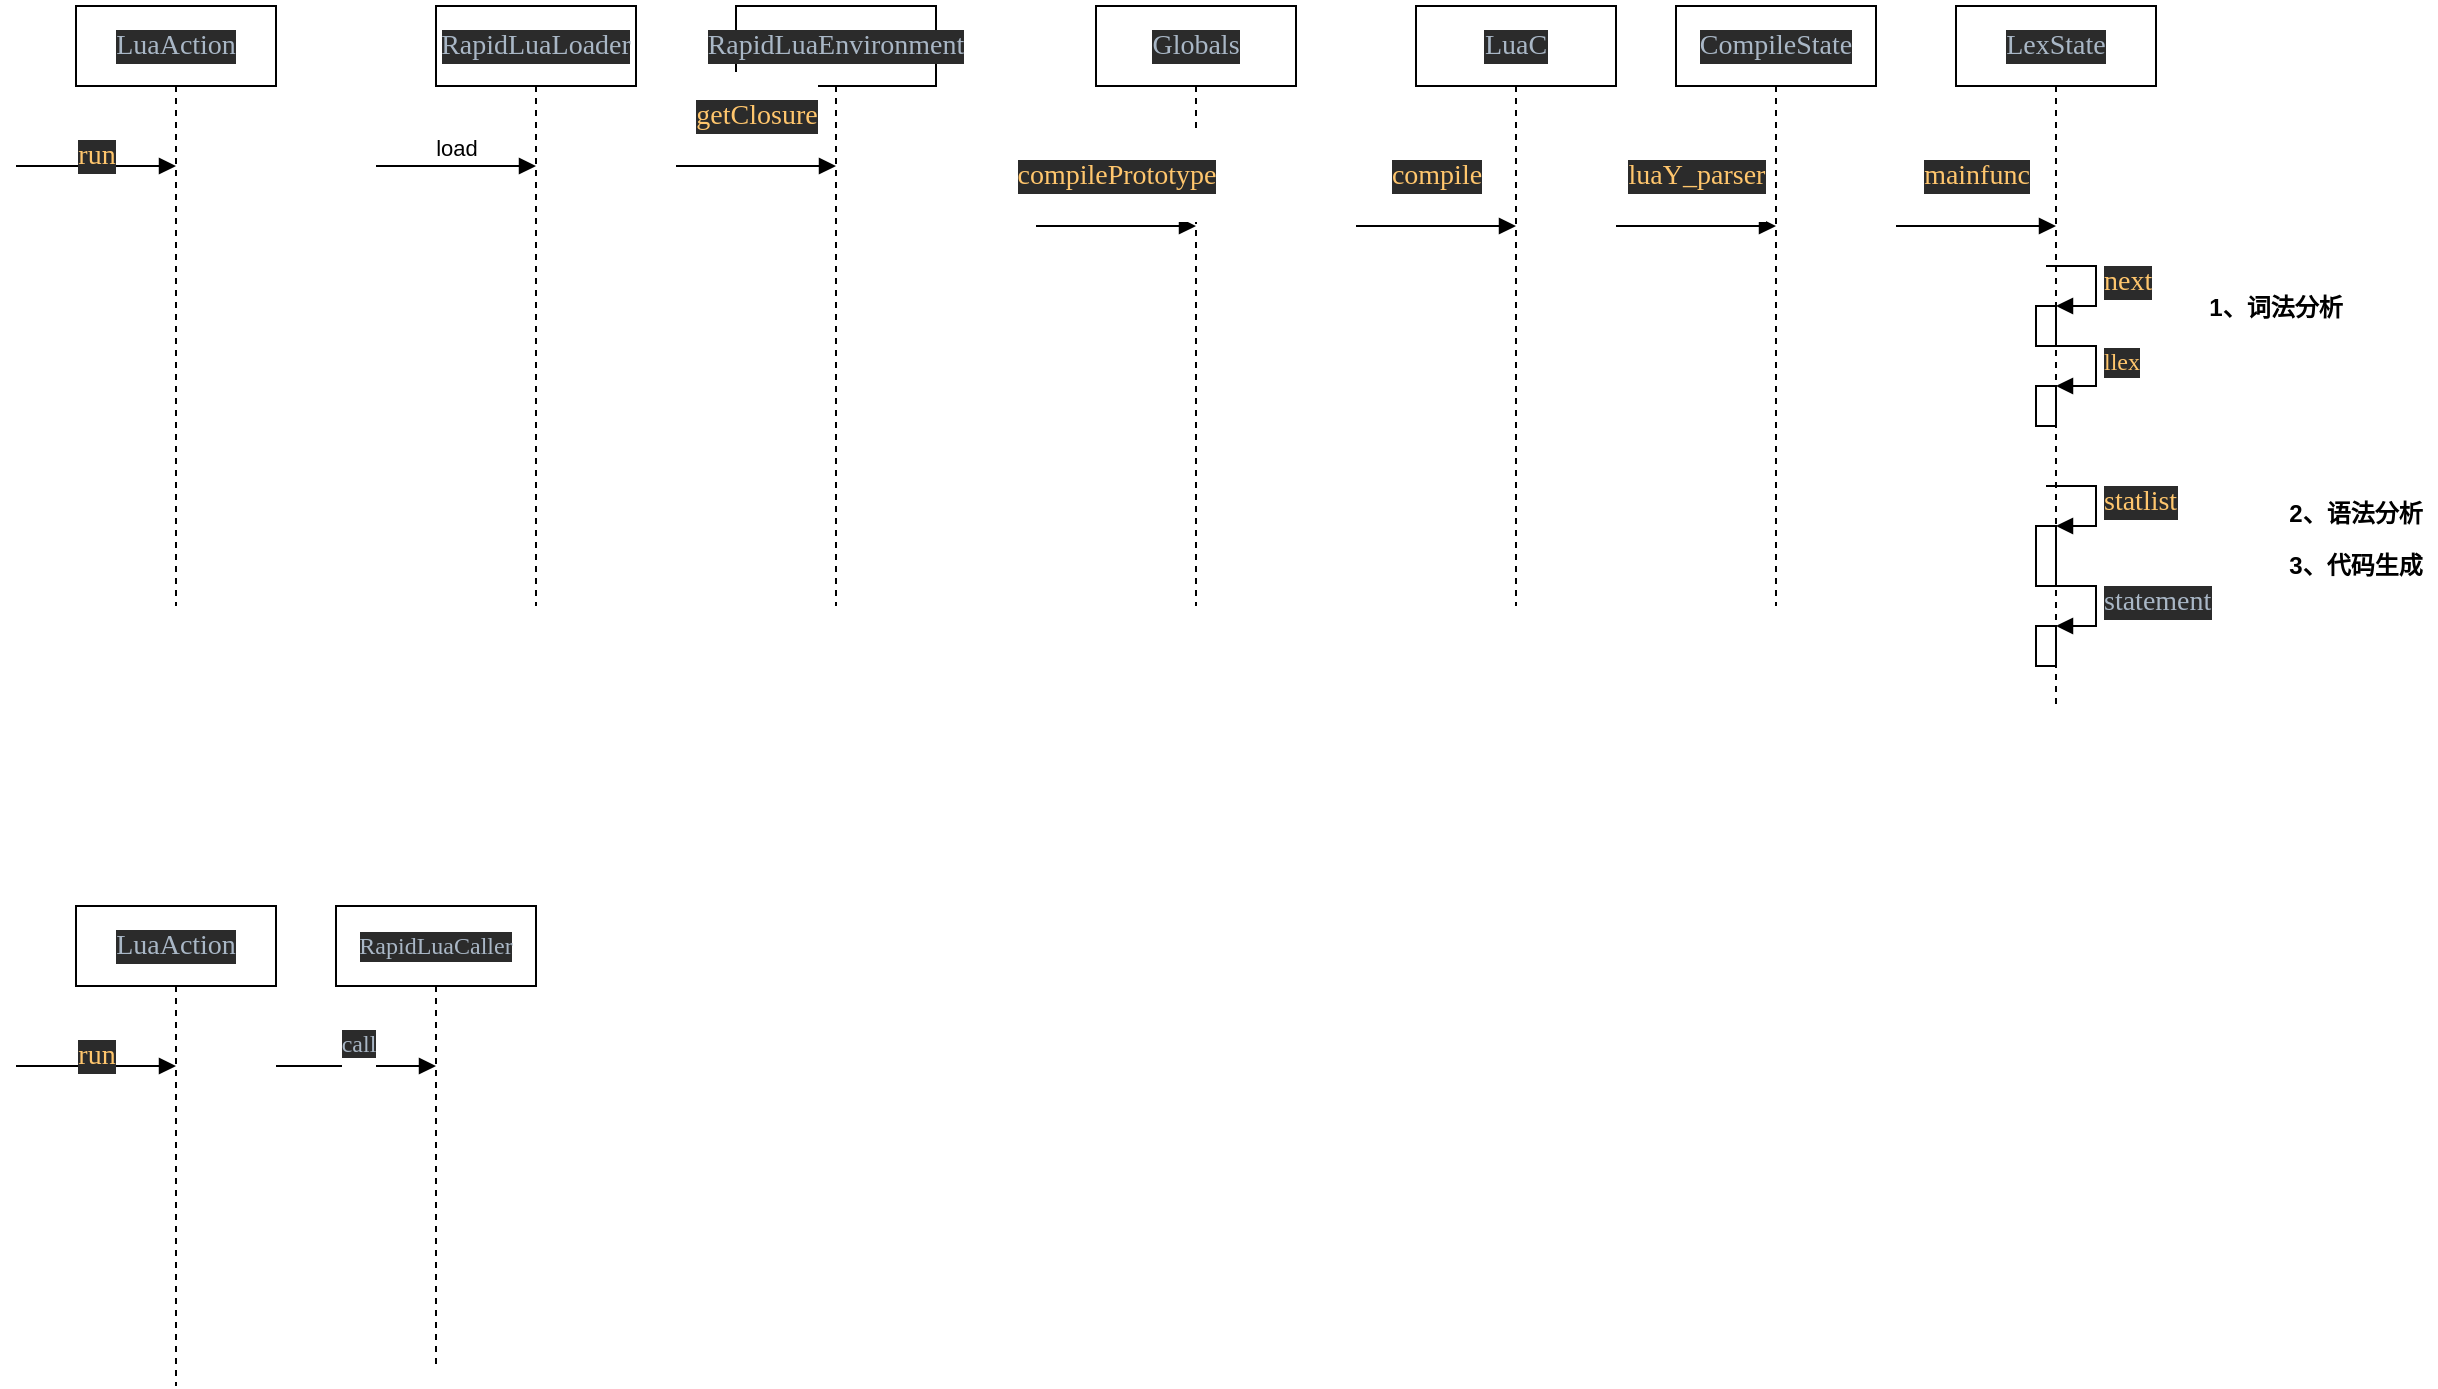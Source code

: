 <mxfile version="14.1.8" type="github" pages="2">
  <diagram id="38ZjFlmooQbY5nufkzOg" name="脚本解析与字节码生成">
    <mxGraphModel dx="1055" dy="542" grid="1" gridSize="10" guides="1" tooltips="1" connect="1" arrows="1" fold="1" page="1" pageScale="1" pageWidth="827" pageHeight="1169" math="0" shadow="0">
      <root>
        <mxCell id="0" />
        <mxCell id="1" parent="0" />
        <mxCell id="tPIpaodHMRVidKeAbp10-1" value="&lt;pre style=&quot;background-color: #2b2b2b ; color: #a9b7c6 ; font-family: &amp;#34;menlo&amp;#34; ; font-size: 10.5pt&quot;&gt;RapidLuaLoader&lt;/pre&gt;" style="shape=umlLifeline;perimeter=lifelinePerimeter;whiteSpace=wrap;html=1;container=1;collapsible=0;recursiveResize=0;outlineConnect=0;" parent="1" vertex="1">
          <mxGeometry x="470" y="320" width="100" height="300" as="geometry" />
        </mxCell>
        <mxCell id="tPIpaodHMRVidKeAbp10-3" value="1、词法分析" style="text;align=center;fontStyle=1;verticalAlign=middle;spacingLeft=3;spacingRight=3;strokeColor=none;rotatable=0;points=[[0,0.5],[1,0.5]];portConstraint=eastwest;" parent="1" vertex="1">
          <mxGeometry x="1350" y="457" width="80" height="26" as="geometry" />
        </mxCell>
        <mxCell id="tPIpaodHMRVidKeAbp10-4" value="2、语法分析" style="text;align=center;fontStyle=1;verticalAlign=middle;spacingLeft=3;spacingRight=3;strokeColor=none;rotatable=0;points=[[0,0.5],[1,0.5]];portConstraint=eastwest;" parent="1" vertex="1">
          <mxGeometry x="1390" y="560" width="80" height="26" as="geometry" />
        </mxCell>
        <mxCell id="tPIpaodHMRVidKeAbp10-5" value="3、代码生成" style="text;align=center;fontStyle=1;verticalAlign=middle;spacingLeft=3;spacingRight=3;strokeColor=none;rotatable=0;points=[[0,0.5],[1,0.5]];portConstraint=eastwest;" parent="1" vertex="1">
          <mxGeometry x="1390" y="586" width="80" height="26" as="geometry" />
        </mxCell>
        <mxCell id="tPIpaodHMRVidKeAbp10-6" value="load" style="html=1;verticalAlign=bottom;endArrow=block;" parent="1" edge="1">
          <mxGeometry width="80" relative="1" as="geometry">
            <mxPoint x="440" y="400" as="sourcePoint" />
            <mxPoint x="520" y="400" as="targetPoint" />
          </mxGeometry>
        </mxCell>
        <mxCell id="tPIpaodHMRVidKeAbp10-7" value="&lt;pre style=&quot;background-color: #2b2b2b ; color: #a9b7c6 ; font-family: &amp;#34;menlo&amp;#34; ; font-size: 10.5pt&quot;&gt;&lt;pre style=&quot;font-family: &amp;#34;menlo&amp;#34; ; font-size: 10.5pt&quot;&gt;RapidLuaEnvironment&lt;/pre&gt;&lt;/pre&gt;" style="shape=umlLifeline;perimeter=lifelinePerimeter;whiteSpace=wrap;html=1;container=1;collapsible=0;recursiveResize=0;outlineConnect=0;" parent="1" vertex="1">
          <mxGeometry x="620" y="320" width="100" height="300" as="geometry" />
        </mxCell>
        <mxCell id="tPIpaodHMRVidKeAbp10-8" value="&lt;pre style=&quot;background-color: #2b2b2b ; color: #a9b7c6 ; font-family: &amp;#34;menlo&amp;#34; ; font-size: 10.5pt&quot;&gt;&lt;span style=&quot;color: #ffc66d&quot;&gt;getClosure&lt;/span&gt;&lt;/pre&gt;" style="html=1;verticalAlign=bottom;endArrow=block;" parent="1" edge="1">
          <mxGeometry width="80" relative="1" as="geometry">
            <mxPoint x="590" y="400" as="sourcePoint" />
            <mxPoint x="670" y="400" as="targetPoint" />
            <mxPoint as="offset" />
          </mxGeometry>
        </mxCell>
        <mxCell id="tPIpaodHMRVidKeAbp10-9" value="&lt;pre style=&quot;background-color: #2b2b2b ; color: #a9b7c6 ; font-family: &amp;#34;menlo&amp;#34; ; font-size: 10.5pt&quot;&gt;&lt;pre style=&quot;font-family: &amp;#34;menlo&amp;#34; ; font-size: 10.5pt&quot;&gt;Globals&lt;/pre&gt;&lt;/pre&gt;" style="shape=umlLifeline;perimeter=lifelinePerimeter;whiteSpace=wrap;html=1;container=1;collapsible=0;recursiveResize=0;outlineConnect=0;" parent="1" vertex="1">
          <mxGeometry x="800" y="320" width="100" height="300" as="geometry" />
        </mxCell>
        <mxCell id="tPIpaodHMRVidKeAbp10-10" value="&lt;pre style=&quot;background-color: #2b2b2b ; color: #a9b7c6 ; font-family: &amp;#34;menlo&amp;#34; ; font-size: 10.5pt&quot;&gt;&lt;span style=&quot;color: #ffc66d&quot;&gt;compilePrototype&lt;/span&gt;&lt;/pre&gt;" style="html=1;verticalAlign=bottom;endArrow=block;" parent="1" edge="1">
          <mxGeometry width="80" relative="1" as="geometry">
            <mxPoint x="770" y="430" as="sourcePoint" />
            <mxPoint x="850" y="430" as="targetPoint" />
          </mxGeometry>
        </mxCell>
        <mxCell id="tPIpaodHMRVidKeAbp10-11" value="&lt;pre style=&quot;background-color: #2b2b2b ; color: #a9b7c6 ; font-family: &amp;#34;menlo&amp;#34; ; font-size: 10.5pt&quot;&gt;&lt;pre style=&quot;font-family: &amp;#34;menlo&amp;#34; ; font-size: 10.5pt&quot;&gt;&lt;pre style=&quot;font-family: &amp;#34;menlo&amp;#34; ; font-size: 10.5pt&quot;&gt;LuaC&lt;/pre&gt;&lt;/pre&gt;&lt;/pre&gt;" style="shape=umlLifeline;perimeter=lifelinePerimeter;whiteSpace=wrap;html=1;container=1;collapsible=0;recursiveResize=0;outlineConnect=0;" parent="1" vertex="1">
          <mxGeometry x="960" y="320" width="100" height="300" as="geometry" />
        </mxCell>
        <mxCell id="tPIpaodHMRVidKeAbp10-12" value="&lt;pre style=&quot;background-color: #2b2b2b ; color: #a9b7c6 ; font-family: &amp;#34;menlo&amp;#34; ; font-size: 10.5pt&quot;&gt;&lt;pre style=&quot;font-family: &amp;#34;menlo&amp;#34; ; font-size: 10.5pt&quot;&gt;&lt;span style=&quot;color: #ffc66d&quot;&gt;compile&lt;/span&gt;&lt;/pre&gt;&lt;/pre&gt;" style="html=1;verticalAlign=bottom;endArrow=block;" parent="1" edge="1">
          <mxGeometry width="80" relative="1" as="geometry">
            <mxPoint x="930" y="430" as="sourcePoint" />
            <mxPoint x="1010" y="430" as="targetPoint" />
          </mxGeometry>
        </mxCell>
        <mxCell id="tPIpaodHMRVidKeAbp10-13" value="&lt;pre style=&quot;background-color: #2b2b2b ; color: #a9b7c6 ; font-family: &amp;#34;menlo&amp;#34; ; font-size: 10.5pt&quot;&gt;&lt;pre style=&quot;font-family: &amp;#34;menlo&amp;#34; ; font-size: 10.5pt&quot;&gt;&lt;pre style=&quot;font-family: &amp;#34;menlo&amp;#34; ; font-size: 10.5pt&quot;&gt;&lt;pre style=&quot;font-family: &amp;#34;menlo&amp;#34; ; font-size: 10.5pt&quot;&gt;CompileState&lt;/pre&gt;&lt;/pre&gt;&lt;/pre&gt;&lt;/pre&gt;" style="shape=umlLifeline;perimeter=lifelinePerimeter;whiteSpace=wrap;html=1;container=1;collapsible=0;recursiveResize=0;outlineConnect=0;" parent="1" vertex="1">
          <mxGeometry x="1090" y="320" width="100" height="300" as="geometry" />
        </mxCell>
        <mxCell id="tPIpaodHMRVidKeAbp10-14" value="&lt;pre style=&quot;background-color: #2b2b2b ; color: #a9b7c6 ; font-family: &amp;#34;menlo&amp;#34; ; font-size: 10.5pt&quot;&gt;&lt;pre style=&quot;font-family: &amp;#34;menlo&amp;#34; ; font-size: 10.5pt&quot;&gt;&lt;pre style=&quot;font-family: &amp;#34;menlo&amp;#34; ; font-size: 10.5pt&quot;&gt;&lt;span style=&quot;color: #ffc66d&quot;&gt;luaY_parser&lt;/span&gt;&lt;/pre&gt;&lt;/pre&gt;&lt;/pre&gt;" style="html=1;verticalAlign=bottom;endArrow=block;" parent="1" edge="1">
          <mxGeometry width="80" relative="1" as="geometry">
            <mxPoint x="1060" y="430" as="sourcePoint" />
            <mxPoint x="1140" y="430" as="targetPoint" />
            <mxPoint as="offset" />
          </mxGeometry>
        </mxCell>
        <mxCell id="tPIpaodHMRVidKeAbp10-15" value="&lt;pre style=&quot;background-color: #2b2b2b ; color: #a9b7c6 ; font-family: &amp;#34;menlo&amp;#34; ; font-size: 10.5pt&quot;&gt;&lt;pre style=&quot;font-family: &amp;#34;menlo&amp;#34; ; font-size: 10.5pt&quot;&gt;&lt;pre style=&quot;font-family: &amp;#34;menlo&amp;#34; ; font-size: 10.5pt&quot;&gt;&lt;pre style=&quot;font-family: &amp;#34;menlo&amp;#34; ; font-size: 10.5pt&quot;&gt;&lt;pre style=&quot;font-family: &amp;#34;menlo&amp;#34; ; font-size: 10.5pt&quot;&gt;LexState&lt;/pre&gt;&lt;/pre&gt;&lt;/pre&gt;&lt;/pre&gt;&lt;/pre&gt;" style="shape=umlLifeline;perimeter=lifelinePerimeter;whiteSpace=wrap;html=1;container=1;collapsible=0;recursiveResize=0;outlineConnect=0;" parent="1" vertex="1">
          <mxGeometry x="1230" y="320" width="100" height="350" as="geometry" />
        </mxCell>
        <mxCell id="tPIpaodHMRVidKeAbp10-27" value="" style="html=1;points=[];perimeter=orthogonalPerimeter;" parent="tPIpaodHMRVidKeAbp10-15" vertex="1">
          <mxGeometry x="40" y="260" width="10" height="30" as="geometry" />
        </mxCell>
        <mxCell id="tPIpaodHMRVidKeAbp10-28" value="&lt;pre style=&quot;color: rgb(169 , 183 , 198) ; font-size: 10.5pt ; text-align: center ; background-color: rgb(43 , 43 , 43) ; font-family: &amp;#34;menlo&amp;#34;&quot;&gt;&lt;span style=&quot;color: rgb(255 , 198 , 109)&quot;&gt;statlist&lt;/span&gt;&lt;/pre&gt;" style="edgeStyle=orthogonalEdgeStyle;html=1;align=left;spacingLeft=2;endArrow=block;rounded=0;entryX=1;entryY=0;" parent="tPIpaodHMRVidKeAbp10-15" target="tPIpaodHMRVidKeAbp10-27" edge="1">
          <mxGeometry relative="1" as="geometry">
            <mxPoint x="45" y="240" as="sourcePoint" />
            <Array as="points">
              <mxPoint x="70" y="240" />
            </Array>
          </mxGeometry>
        </mxCell>
        <mxCell id="tPIpaodHMRVidKeAbp10-29" value="" style="html=1;points=[];perimeter=orthogonalPerimeter;" parent="tPIpaodHMRVidKeAbp10-15" vertex="1">
          <mxGeometry x="40" y="310" width="10" height="20" as="geometry" />
        </mxCell>
        <mxCell id="tPIpaodHMRVidKeAbp10-30" value="&lt;pre style=&quot;color: rgb(169 , 183 , 198) ; font-size: 10.5pt ; text-align: center ; background-color: rgb(43 , 43 , 43) ; font-family: &amp;#34;menlo&amp;#34;&quot;&gt;&lt;pre style=&quot;font-size: 10.5pt ; font-family: &amp;#34;menlo&amp;#34;&quot;&gt;statement&lt;/pre&gt;&lt;/pre&gt;" style="edgeStyle=orthogonalEdgeStyle;html=1;align=left;spacingLeft=2;endArrow=block;rounded=0;entryX=1;entryY=0;" parent="tPIpaodHMRVidKeAbp10-15" target="tPIpaodHMRVidKeAbp10-29" edge="1">
          <mxGeometry relative="1" as="geometry">
            <mxPoint x="45.0" y="290" as="sourcePoint" />
            <Array as="points">
              <mxPoint x="70" y="290" />
            </Array>
          </mxGeometry>
        </mxCell>
        <mxCell id="g4XspyBKglq9ioUMi1Nu-1" value="" style="html=1;points=[];perimeter=orthogonalPerimeter;" vertex="1" parent="tPIpaodHMRVidKeAbp10-15">
          <mxGeometry x="40" y="150" width="10" height="20" as="geometry" />
        </mxCell>
        <mxCell id="g4XspyBKglq9ioUMi1Nu-2" value="&lt;pre style=&quot;color: rgb(169 , 183 , 198) ; font-size: 10.5pt ; text-align: center ; background-color: rgb(43 , 43 , 43) ; font-family: &amp;#34;menlo&amp;#34;&quot;&gt;&lt;span style=&quot;color: rgb(255 , 198 , 109)&quot;&gt;next&lt;/span&gt;&lt;/pre&gt;" style="edgeStyle=orthogonalEdgeStyle;html=1;align=left;spacingLeft=2;endArrow=block;rounded=0;entryX=1;entryY=0;" edge="1" parent="tPIpaodHMRVidKeAbp10-15" target="g4XspyBKglq9ioUMi1Nu-1">
          <mxGeometry relative="1" as="geometry">
            <mxPoint x="45" y="130" as="sourcePoint" />
            <Array as="points">
              <mxPoint x="70" y="130" />
            </Array>
          </mxGeometry>
        </mxCell>
        <mxCell id="g4XspyBKglq9ioUMi1Nu-3" value="" style="html=1;points=[];perimeter=orthogonalPerimeter;" vertex="1" parent="tPIpaodHMRVidKeAbp10-15">
          <mxGeometry x="40" y="190" width="10" height="20" as="geometry" />
        </mxCell>
        <mxCell id="g4XspyBKglq9ioUMi1Nu-4" value="&lt;pre style=&quot;color: rgb(169 , 183 , 198) ; font-size: 10.5pt ; text-align: center ; background-color: rgb(43 , 43 , 43) ; font-family: &amp;#34;menlo&amp;#34;&quot;&gt;&lt;pre style=&quot;font-family: &amp;#34;menlo&amp;#34; ; font-size: 9pt&quot;&gt;&lt;span style=&quot;color: #ffc66d&quot;&gt;llex&lt;/span&gt;&lt;/pre&gt;&lt;/pre&gt;" style="edgeStyle=orthogonalEdgeStyle;html=1;align=left;spacingLeft=2;endArrow=block;rounded=0;entryX=1;entryY=0;" edge="1" parent="tPIpaodHMRVidKeAbp10-15" target="g4XspyBKglq9ioUMi1Nu-3">
          <mxGeometry relative="1" as="geometry">
            <mxPoint x="45" y="170" as="sourcePoint" />
            <Array as="points">
              <mxPoint x="70" y="170" />
            </Array>
          </mxGeometry>
        </mxCell>
        <mxCell id="tPIpaodHMRVidKeAbp10-16" value="&lt;pre style=&quot;background-color: #2b2b2b ; color: #a9b7c6 ; font-family: &amp;#34;menlo&amp;#34; ; font-size: 10.5pt&quot;&gt;&lt;pre style=&quot;font-family: &amp;#34;menlo&amp;#34; ; font-size: 10.5pt&quot;&gt;&lt;pre style=&quot;font-family: &amp;#34;menlo&amp;#34; ; font-size: 10.5pt&quot;&gt;&lt;pre style=&quot;font-family: &amp;#34;menlo&amp;#34; ; font-size: 10.5pt&quot;&gt;&lt;span style=&quot;color: #ffc66d&quot;&gt;mainfunc&lt;/span&gt;&lt;/pre&gt;&lt;/pre&gt;&lt;/pre&gt;&lt;/pre&gt;" style="html=1;verticalAlign=bottom;endArrow=block;" parent="1" edge="1">
          <mxGeometry width="80" relative="1" as="geometry">
            <mxPoint x="1200" y="430" as="sourcePoint" />
            <mxPoint x="1280" y="430" as="targetPoint" />
          </mxGeometry>
        </mxCell>
        <mxCell id="tPIpaodHMRVidKeAbp10-37" value="&lt;pre style=&quot;background-color: #2b2b2b ; color: #a9b7c6 ; font-family: &amp;#34;menlo&amp;#34; ; font-size: 10.5pt&quot;&gt;&lt;pre style=&quot;font-family: &amp;#34;menlo&amp;#34; ; font-size: 10.5pt&quot;&gt;LuaAction&lt;/pre&gt;&lt;/pre&gt;" style="shape=umlLifeline;perimeter=lifelinePerimeter;whiteSpace=wrap;html=1;container=1;collapsible=0;recursiveResize=0;outlineConnect=0;" parent="1" vertex="1">
          <mxGeometry x="290" y="320" width="100" height="300" as="geometry" />
        </mxCell>
        <mxCell id="tPIpaodHMRVidKeAbp10-38" value="&lt;pre style=&quot;background-color: #2b2b2b ; color: #a9b7c6 ; font-family: &amp;#34;menlo&amp;#34; ; font-size: 10.5pt&quot;&gt;&lt;span style=&quot;color: #ffc66d&quot;&gt;run&lt;/span&gt;&lt;/pre&gt;" style="html=1;verticalAlign=bottom;endArrow=block;" parent="1" edge="1">
          <mxGeometry y="-20" width="80" relative="1" as="geometry">
            <mxPoint x="260" y="400" as="sourcePoint" />
            <mxPoint x="340" y="400" as="targetPoint" />
            <mxPoint as="offset" />
          </mxGeometry>
        </mxCell>
        <mxCell id="UxSQ93pblpDhrnXOkcIE-3" value="&lt;pre style=&quot;background-color: #2b2b2b ; color: #a9b7c6 ; font-family: &amp;#34;menlo&amp;#34; ; font-size: 10.5pt&quot;&gt;&lt;pre style=&quot;font-family: &amp;#34;menlo&amp;#34; ; font-size: 10.5pt&quot;&gt;LuaAction&lt;/pre&gt;&lt;/pre&gt;" style="shape=umlLifeline;perimeter=lifelinePerimeter;whiteSpace=wrap;html=1;container=1;collapsible=0;recursiveResize=0;outlineConnect=0;" vertex="1" parent="1">
          <mxGeometry x="290" y="770" width="100" height="240" as="geometry" />
        </mxCell>
        <mxCell id="UxSQ93pblpDhrnXOkcIE-4" value="&lt;pre style=&quot;background-color: #2b2b2b ; color: #a9b7c6 ; font-family: &amp;#34;menlo&amp;#34; ; font-size: 10.5pt&quot;&gt;&lt;span style=&quot;color: #ffc66d&quot;&gt;run&lt;/span&gt;&lt;/pre&gt;" style="html=1;verticalAlign=bottom;endArrow=block;" edge="1" parent="1">
          <mxGeometry y="-20" width="80" relative="1" as="geometry">
            <mxPoint x="260" y="850" as="sourcePoint" />
            <mxPoint x="340" y="850" as="targetPoint" />
            <mxPoint as="offset" />
          </mxGeometry>
        </mxCell>
        <mxCell id="UxSQ93pblpDhrnXOkcIE-5" value="&lt;pre style=&quot;background-color: #2b2b2b ; color: #a9b7c6 ; font-family: &amp;#34;menlo&amp;#34; ; font-size: 10.5pt&quot;&gt;&lt;pre style=&quot;font-family: &amp;#34;menlo&amp;#34; ; font-size: 9pt&quot;&gt;RapidLuaCaller&lt;/pre&gt;&lt;/pre&gt;" style="shape=umlLifeline;perimeter=lifelinePerimeter;whiteSpace=wrap;html=1;container=1;collapsible=0;recursiveResize=0;outlineConnect=0;" vertex="1" parent="1">
          <mxGeometry x="420" y="770" width="100" height="230" as="geometry" />
        </mxCell>
        <mxCell id="UxSQ93pblpDhrnXOkcIE-6" value="&lt;pre style=&quot;background-color: #2b2b2b ; color: #a9b7c6 ; font-family: &amp;#34;menlo&amp;#34; ; font-size: 9.0pt&quot;&gt;call&lt;/pre&gt;" style="html=1;verticalAlign=bottom;endArrow=block;" edge="1" parent="1">
          <mxGeometry x="0.025" y="-10" width="80" relative="1" as="geometry">
            <mxPoint x="390" y="850" as="sourcePoint" />
            <mxPoint x="470" y="850" as="targetPoint" />
            <mxPoint as="offset" />
          </mxGeometry>
        </mxCell>
      </root>
    </mxGraphModel>
  </diagram>
  <diagram id="o_M9GKsjnHPx9vbktk70" name="操作码执行">
    <mxGraphModel dx="1055" dy="542" grid="1" gridSize="10" guides="1" tooltips="1" connect="1" arrows="1" fold="1" page="1" pageScale="1" pageWidth="827" pageHeight="1169" math="0" shadow="0">
      <root>
        <mxCell id="EoDgF0XeeZxiZTsz4Z0L-0" />
        <mxCell id="EoDgF0XeeZxiZTsz4Z0L-1" parent="EoDgF0XeeZxiZTsz4Z0L-0" />
      </root>
    </mxGraphModel>
  </diagram>
</mxfile>
